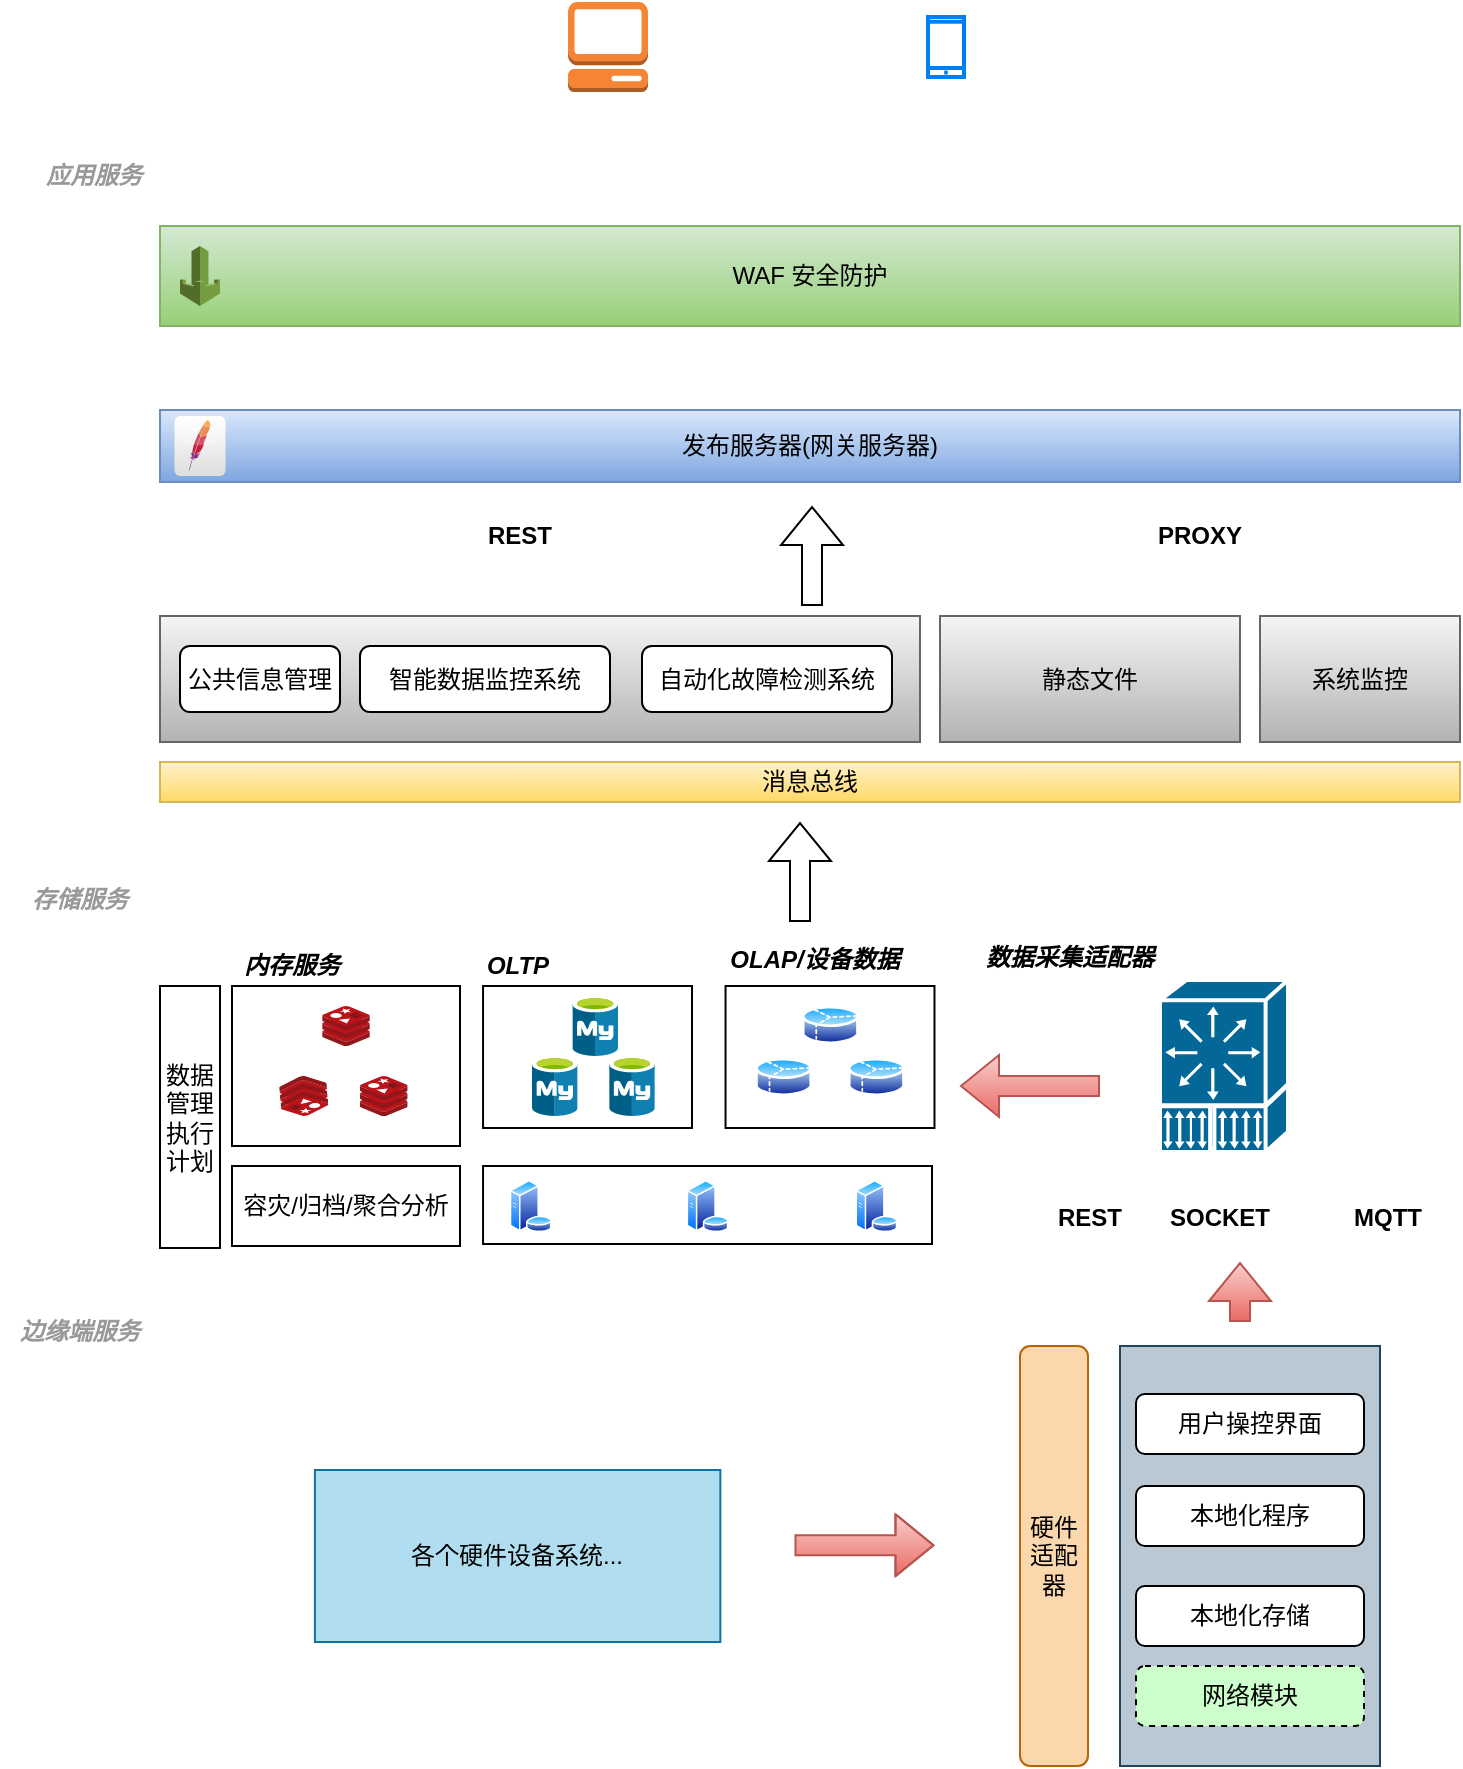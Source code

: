<mxfile version="20.2.7" type="github">
  <diagram id="LEm4nLIpw5zEL37WH-7T" name="第 1 页">
    <mxGraphModel dx="1094" dy="562" grid="1" gridSize="10" guides="1" tooltips="1" connect="1" arrows="1" fold="1" page="1" pageScale="1" pageWidth="827" pageHeight="1169" math="0" shadow="0">
      <root>
        <mxCell id="0" />
        <mxCell id="1" parent="0" />
        <mxCell id="Wt1t-0Yeev_Bzz4dzMjs-85" value="" style="rounded=0;whiteSpace=wrap;html=1;strokeColor=#23445d;fillColor=#bac8d3;" vertex="1" parent="1">
          <mxGeometry x="590" y="732" width="130" height="210" as="geometry" />
        </mxCell>
        <mxCell id="Wt1t-0Yeev_Bzz4dzMjs-54" value="" style="rounded=0;whiteSpace=wrap;html=1;strokeColor=#000000;fillColor=#FFFFFF;" vertex="1" parent="1">
          <mxGeometry x="271.53" y="552" width="104.47" height="71" as="geometry" />
        </mxCell>
        <mxCell id="Wt1t-0Yeev_Bzz4dzMjs-52" value="" style="rounded=0;whiteSpace=wrap;html=1;strokeColor=#000000;fillColor=#FFFFFF;" vertex="1" parent="1">
          <mxGeometry x="146" y="552" width="114" height="80" as="geometry" />
        </mxCell>
        <mxCell id="Wt1t-0Yeev_Bzz4dzMjs-9" value="" style="rounded=0;whiteSpace=wrap;html=1;fillColor=#f5f5f5;gradientColor=#b3b3b3;strokeColor=#666666;" vertex="1" parent="1">
          <mxGeometry x="110" y="367" width="380" height="63" as="geometry" />
        </mxCell>
        <mxCell id="mawcjA4YxSA_-x8KglYQ-3" value="" style="html=1;verticalLabelPosition=bottom;align=center;labelBackgroundColor=#ffffff;verticalAlign=top;strokeWidth=2;strokeColor=#0080F0;shadow=0;dashed=0;shape=mxgraph.ios7.icons.smartphone;" parent="1" vertex="1">
          <mxGeometry x="494" y="67.5" width="18" height="30" as="geometry" />
        </mxCell>
        <mxCell id="mawcjA4YxSA_-x8KglYQ-5" value="" style="outlineConnect=0;dashed=0;verticalLabelPosition=bottom;verticalAlign=top;align=center;html=1;shape=mxgraph.aws3.management_console;fillColor=#F58534;gradientColor=none;" parent="1" vertex="1">
          <mxGeometry x="314" y="60" width="40" height="45" as="geometry" />
        </mxCell>
        <mxCell id="mawcjA4YxSA_-x8KglYQ-7" value="WAF 安全防护" style="rounded=0;whiteSpace=wrap;html=1;fillColor=#d5e8d4;gradientColor=#97d077;strokeColor=#82b366;" parent="1" vertex="1">
          <mxGeometry x="110" y="172" width="650" height="50" as="geometry" />
        </mxCell>
        <mxCell id="mawcjA4YxSA_-x8KglYQ-8" value="" style="outlineConnect=0;dashed=0;verticalLabelPosition=bottom;verticalAlign=top;align=center;html=1;shape=mxgraph.aws3.waf;fillColor=#759C3E;gradientColor=none;" parent="1" vertex="1">
          <mxGeometry x="120" y="182" width="20" height="30" as="geometry" />
        </mxCell>
        <mxCell id="mawcjA4YxSA_-x8KglYQ-9" value="发布服务器(网关服务器)" style="rounded=0;whiteSpace=wrap;html=1;fillColor=#dae8fc;gradientColor=#7ea6e0;strokeColor=#6c8ebf;" parent="1" vertex="1">
          <mxGeometry x="110" y="264" width="650" height="36" as="geometry" />
        </mxCell>
        <mxCell id="Wt1t-0Yeev_Bzz4dzMjs-2" value="" style="dashed=0;outlineConnect=0;html=1;align=center;labelPosition=center;verticalLabelPosition=bottom;verticalAlign=top;shape=mxgraph.webicons.apache;gradientColor=#DFDEDE" vertex="1" parent="1">
          <mxGeometry x="117.25" y="267" width="25.5" height="30" as="geometry" />
        </mxCell>
        <mxCell id="Wt1t-0Yeev_Bzz4dzMjs-3" value="公共信息管理" style="rounded=1;whiteSpace=wrap;html=1;" vertex="1" parent="1">
          <mxGeometry x="120" y="382" width="80" height="33" as="geometry" />
        </mxCell>
        <mxCell id="Wt1t-0Yeev_Bzz4dzMjs-4" value="智能数据监控系统" style="rounded=1;whiteSpace=wrap;html=1;" vertex="1" parent="1">
          <mxGeometry x="210" y="382" width="125" height="33" as="geometry" />
        </mxCell>
        <mxCell id="Wt1t-0Yeev_Bzz4dzMjs-18" value="REST" style="text;html=1;strokeColor=none;fillColor=none;align=center;verticalAlign=middle;whiteSpace=wrap;rounded=0;fontStyle=1" vertex="1" parent="1">
          <mxGeometry x="260" y="312" width="60" height="30" as="geometry" />
        </mxCell>
        <mxCell id="Wt1t-0Yeev_Bzz4dzMjs-26" value="自动化故障检测系统" style="rounded=1;whiteSpace=wrap;html=1;" vertex="1" parent="1">
          <mxGeometry x="351" y="382" width="125" height="33" as="geometry" />
        </mxCell>
        <mxCell id="Wt1t-0Yeev_Bzz4dzMjs-27" value="静态文件" style="rounded=0;whiteSpace=wrap;html=1;fillColor=#f5f5f5;gradientColor=#b3b3b3;strokeColor=#666666;" vertex="1" parent="1">
          <mxGeometry x="500" y="367" width="150" height="63" as="geometry" />
        </mxCell>
        <mxCell id="Wt1t-0Yeev_Bzz4dzMjs-28" value="系统监控" style="rounded=0;whiteSpace=wrap;html=1;fillColor=#f5f5f5;gradientColor=#b3b3b3;strokeColor=#666666;" vertex="1" parent="1">
          <mxGeometry x="660" y="367" width="100" height="63" as="geometry" />
        </mxCell>
        <mxCell id="Wt1t-0Yeev_Bzz4dzMjs-29" value="PROXY" style="text;html=1;strokeColor=none;fillColor=none;align=center;verticalAlign=middle;whiteSpace=wrap;rounded=0;fontStyle=1" vertex="1" parent="1">
          <mxGeometry x="600" y="312" width="60" height="30" as="geometry" />
        </mxCell>
        <mxCell id="Wt1t-0Yeev_Bzz4dzMjs-30" value="" style="sketch=0;aspect=fixed;html=1;points=[];align=center;image;fontSize=12;image=img/lib/mscae/Cache_Redis_Product.svg;" vertex="1" parent="1">
          <mxGeometry x="191.1" y="562" width="23.81" height="20" as="geometry" />
        </mxCell>
        <mxCell id="Wt1t-0Yeev_Bzz4dzMjs-33" value="" style="sketch=0;aspect=fixed;html=1;points=[];align=center;image;fontSize=12;image=img/lib/mscae/Azure_Database_for_MySQL_servers.svg;" vertex="1" parent="1">
          <mxGeometry x="316.2" y="557" width="22.8" height="30" as="geometry" />
        </mxCell>
        <mxCell id="Wt1t-0Yeev_Bzz4dzMjs-34" value="" style="sketch=0;aspect=fixed;html=1;points=[];align=center;image;fontSize=12;image=img/lib/mscae/Azure_Database_for_MySQL_servers.svg;" vertex="1" parent="1">
          <mxGeometry x="296" y="587" width="22.8" height="30" as="geometry" />
        </mxCell>
        <mxCell id="Wt1t-0Yeev_Bzz4dzMjs-35" value="" style="sketch=0;aspect=fixed;html=1;points=[];align=center;image;fontSize=12;image=img/lib/mscae/Azure_Database_for_MySQL_servers.svg;" vertex="1" parent="1">
          <mxGeometry x="334.6" y="587" width="22.8" height="30" as="geometry" />
        </mxCell>
        <mxCell id="Wt1t-0Yeev_Bzz4dzMjs-40" value="" style="sketch=0;aspect=fixed;html=1;points=[];align=center;image;fontSize=12;image=img/lib/mscae/Cache_Redis_Product.svg;direction=west;rotation=-5;" vertex="1" parent="1">
          <mxGeometry x="170" y="597" width="23.81" height="20" as="geometry" />
        </mxCell>
        <mxCell id="Wt1t-0Yeev_Bzz4dzMjs-41" value="" style="sketch=0;aspect=fixed;html=1;points=[];align=center;image;fontSize=12;image=img/lib/mscae/Cache_Redis_Product.svg;" vertex="1" parent="1">
          <mxGeometry x="210" y="597" width="23.81" height="20" as="geometry" />
        </mxCell>
        <mxCell id="Wt1t-0Yeev_Bzz4dzMjs-53" value="内存服务" style="text;html=1;strokeColor=none;fillColor=none;align=center;verticalAlign=middle;whiteSpace=wrap;rounded=0;fontStyle=3" vertex="1" parent="1">
          <mxGeometry x="146" y="527" width="60" height="30" as="geometry" />
        </mxCell>
        <mxCell id="Wt1t-0Yeev_Bzz4dzMjs-55" value="OLTP" style="text;html=1;strokeColor=none;fillColor=none;align=center;verticalAlign=middle;whiteSpace=wrap;rounded=0;fontStyle=3" vertex="1" parent="1">
          <mxGeometry x="258.8" y="527" width="60" height="30" as="geometry" />
        </mxCell>
        <mxCell id="Wt1t-0Yeev_Bzz4dzMjs-56" value="" style="rounded=0;whiteSpace=wrap;html=1;strokeColor=#000000;fillColor=#FFFFFF;" vertex="1" parent="1">
          <mxGeometry x="392.77" y="552" width="104.47" height="71" as="geometry" />
        </mxCell>
        <mxCell id="Wt1t-0Yeev_Bzz4dzMjs-57" value="OLAP/设备数据" style="text;html=1;strokeColor=none;fillColor=none;align=center;verticalAlign=middle;whiteSpace=wrap;rounded=0;fontStyle=3" vertex="1" parent="1">
          <mxGeometry x="390.17" y="526" width="95" height="26" as="geometry" />
        </mxCell>
        <mxCell id="Wt1t-0Yeev_Bzz4dzMjs-58" value="" style="aspect=fixed;perimeter=ellipsePerimeter;html=1;align=center;shadow=0;dashed=0;spacingTop=3;image;image=img/lib/active_directory/database_partition_3.svg;strokeColor=#000000;fillColor=#FFFFFF;" vertex="1" parent="1">
          <mxGeometry x="431" y="561" width="28.38" height="21" as="geometry" />
        </mxCell>
        <mxCell id="Wt1t-0Yeev_Bzz4dzMjs-59" value="" style="aspect=fixed;perimeter=ellipsePerimeter;html=1;align=center;shadow=0;dashed=0;spacingTop=3;image;image=img/lib/active_directory/database_partition_3.svg;strokeColor=#000000;fillColor=#FFFFFF;" vertex="1" parent="1">
          <mxGeometry x="407.62" y="587" width="28.38" height="21" as="geometry" />
        </mxCell>
        <mxCell id="Wt1t-0Yeev_Bzz4dzMjs-60" value="" style="aspect=fixed;perimeter=ellipsePerimeter;html=1;align=center;shadow=0;dashed=0;spacingTop=3;image;image=img/lib/active_directory/database_partition_3.svg;strokeColor=#000000;fillColor=#FFFFFF;" vertex="1" parent="1">
          <mxGeometry x="454" y="587" width="28.38" height="21" as="geometry" />
        </mxCell>
        <mxCell id="Wt1t-0Yeev_Bzz4dzMjs-61" value="" style="rounded=0;whiteSpace=wrap;html=1;strokeColor=#000000;fillColor=#FFFFFF;" vertex="1" parent="1">
          <mxGeometry x="271.53" y="642" width="224.47" height="39" as="geometry" />
        </mxCell>
        <mxCell id="Wt1t-0Yeev_Bzz4dzMjs-62" value="" style="aspect=fixed;perimeter=ellipsePerimeter;html=1;align=center;shadow=0;dashed=0;spacingTop=3;image;image=img/lib/active_directory/database_server.svg;strokeColor=#000000;fillColor=#FFFFFF;" vertex="1" parent="1">
          <mxGeometry x="284.68" y="649" width="21.32" height="26" as="geometry" />
        </mxCell>
        <mxCell id="Wt1t-0Yeev_Bzz4dzMjs-63" value="" style="aspect=fixed;perimeter=ellipsePerimeter;html=1;align=center;shadow=0;dashed=0;spacingTop=3;image;image=img/lib/active_directory/database_server.svg;strokeColor=#000000;fillColor=#FFFFFF;" vertex="1" parent="1">
          <mxGeometry x="373.1" y="649" width="21.32" height="26" as="geometry" />
        </mxCell>
        <mxCell id="Wt1t-0Yeev_Bzz4dzMjs-64" value="" style="aspect=fixed;perimeter=ellipsePerimeter;html=1;align=center;shadow=0;dashed=0;spacingTop=3;image;image=img/lib/active_directory/database_server.svg;strokeColor=#000000;fillColor=#FFFFFF;" vertex="1" parent="1">
          <mxGeometry x="457.53" y="649" width="21.32" height="26" as="geometry" />
        </mxCell>
        <mxCell id="Wt1t-0Yeev_Bzz4dzMjs-65" value="数据管理执行计划" style="rounded=0;whiteSpace=wrap;html=1;strokeColor=#000000;fillColor=#FFFFFF;fontStyle=0" vertex="1" parent="1">
          <mxGeometry x="110" y="552" width="30" height="131" as="geometry" />
        </mxCell>
        <mxCell id="Wt1t-0Yeev_Bzz4dzMjs-67" value="容灾/归档/聚合分析" style="rounded=0;whiteSpace=wrap;html=1;strokeColor=#000000;fillColor=#FFFFFF;fontStyle=0" vertex="1" parent="1">
          <mxGeometry x="146" y="642" width="114" height="40" as="geometry" />
        </mxCell>
        <mxCell id="Wt1t-0Yeev_Bzz4dzMjs-68" value="" style="shape=mxgraph.cisco.computers_and_peripherals.pc_adapter_card;html=1;pointerEvents=1;dashed=0;fillColor=#036897;strokeColor=#ffffff;strokeWidth=2;verticalLabelPosition=bottom;verticalAlign=top;align=center;outlineConnect=0;" vertex="1" parent="1">
          <mxGeometry x="610" y="549" width="64" height="86" as="geometry" />
        </mxCell>
        <mxCell id="Wt1t-0Yeev_Bzz4dzMjs-69" value="数据采集适配器" style="text;html=1;strokeColor=none;fillColor=none;align=center;verticalAlign=middle;whiteSpace=wrap;rounded=0;fontStyle=3" vertex="1" parent="1">
          <mxGeometry x="520" y="524" width="90" height="28" as="geometry" />
        </mxCell>
        <mxCell id="Wt1t-0Yeev_Bzz4dzMjs-70" value="REST" style="text;html=1;strokeColor=none;fillColor=none;align=center;verticalAlign=middle;whiteSpace=wrap;rounded=0;fontStyle=1" vertex="1" parent="1">
          <mxGeometry x="545" y="653" width="60" height="30" as="geometry" />
        </mxCell>
        <mxCell id="Wt1t-0Yeev_Bzz4dzMjs-71" value="SOCKET" style="text;html=1;strokeColor=none;fillColor=none;align=center;verticalAlign=middle;whiteSpace=wrap;rounded=0;fontStyle=1" vertex="1" parent="1">
          <mxGeometry x="610" y="653" width="60" height="30" as="geometry" />
        </mxCell>
        <mxCell id="Wt1t-0Yeev_Bzz4dzMjs-72" value="MQTT" style="text;html=1;strokeColor=none;fillColor=none;align=center;verticalAlign=middle;whiteSpace=wrap;rounded=0;fontStyle=1" vertex="1" parent="1">
          <mxGeometry x="694" y="653" width="60" height="30" as="geometry" />
        </mxCell>
        <mxCell id="Wt1t-0Yeev_Bzz4dzMjs-81" value="用户操控界面" style="rounded=1;whiteSpace=wrap;html=1;strokeColor=#000000;fillColor=#FFFFFF;" vertex="1" parent="1">
          <mxGeometry x="598" y="756" width="114" height="30" as="geometry" />
        </mxCell>
        <mxCell id="Wt1t-0Yeev_Bzz4dzMjs-82" value="本地化程序" style="rounded=1;whiteSpace=wrap;html=1;strokeColor=#000000;fillColor=#FFFFFF;" vertex="1" parent="1">
          <mxGeometry x="598" y="802" width="114" height="30" as="geometry" />
        </mxCell>
        <mxCell id="Wt1t-0Yeev_Bzz4dzMjs-83" value="本地化存储" style="rounded=1;whiteSpace=wrap;html=1;strokeColor=#000000;fillColor=#FFFFFF;" vertex="1" parent="1">
          <mxGeometry x="598" y="852" width="114" height="30" as="geometry" />
        </mxCell>
        <mxCell id="Wt1t-0Yeev_Bzz4dzMjs-91" value="网络模块" style="rounded=1;whiteSpace=wrap;html=1;strokeColor=#000000;fillColor=#CCFFCC;dashed=1;" vertex="1" parent="1">
          <mxGeometry x="598" y="892" width="114" height="30" as="geometry" />
        </mxCell>
        <mxCell id="Wt1t-0Yeev_Bzz4dzMjs-92" value="各个硬件设备系统..." style="rounded=0;whiteSpace=wrap;html=1;strokeColor=#10739e;fillColor=#b1ddf0;" vertex="1" parent="1">
          <mxGeometry x="187.44" y="794" width="202.73" height="86" as="geometry" />
        </mxCell>
        <mxCell id="Wt1t-0Yeev_Bzz4dzMjs-98" value="" style="shape=flexArrow;endArrow=classic;html=1;rounded=0;fillColor=#f8cecc;gradientColor=#ea6b66;strokeColor=#b85450;" edge="1" parent="1">
          <mxGeometry width="50" height="50" relative="1" as="geometry">
            <mxPoint x="650" y="720" as="sourcePoint" />
            <mxPoint x="650" y="690" as="targetPoint" />
          </mxGeometry>
        </mxCell>
        <mxCell id="Wt1t-0Yeev_Bzz4dzMjs-101" value="" style="shape=flexArrow;endArrow=classic;html=1;rounded=0;fillColor=#f8cecc;gradientColor=#ea6b66;strokeColor=#b85450;" edge="1" parent="1">
          <mxGeometry width="50" height="50" relative="1" as="geometry">
            <mxPoint x="427.24" y="831.62" as="sourcePoint" />
            <mxPoint x="497.24" y="831.62" as="targetPoint" />
            <Array as="points">
              <mxPoint x="457.24" y="831.62" />
            </Array>
          </mxGeometry>
        </mxCell>
        <mxCell id="Wt1t-0Yeev_Bzz4dzMjs-102" value="硬件适配器" style="rounded=1;whiteSpace=wrap;html=1;strokeColor=#b46504;fillColor=#fad7ac;" vertex="1" parent="1">
          <mxGeometry x="540" y="732" width="34" height="210" as="geometry" />
        </mxCell>
        <mxCell id="Wt1t-0Yeev_Bzz4dzMjs-104" value="" style="shape=flexArrow;endArrow=classic;html=1;rounded=0;fillColor=#f8cecc;gradientColor=#ea6b66;strokeColor=#b85450;" edge="1" parent="1">
          <mxGeometry width="50" height="50" relative="1" as="geometry">
            <mxPoint x="580" y="602" as="sourcePoint" />
            <mxPoint x="510" y="602" as="targetPoint" />
          </mxGeometry>
        </mxCell>
        <mxCell id="Wt1t-0Yeev_Bzz4dzMjs-112" value="消息总线" style="rounded=0;whiteSpace=wrap;html=1;fillColor=#fff2cc;gradientColor=#ffd966;strokeColor=#d6b656;" vertex="1" parent="1">
          <mxGeometry x="110" y="440" width="650" height="20" as="geometry" />
        </mxCell>
        <mxCell id="Wt1t-0Yeev_Bzz4dzMjs-114" value="边缘端服务" style="text;html=1;strokeColor=none;fillColor=none;align=center;verticalAlign=middle;whiteSpace=wrap;rounded=0;fontStyle=3;fontColor=#999999;" vertex="1" parent="1">
          <mxGeometry x="30" y="710" width="80" height="30" as="geometry" />
        </mxCell>
        <mxCell id="Wt1t-0Yeev_Bzz4dzMjs-115" value="存储服务" style="text;html=1;strokeColor=none;fillColor=none;align=center;verticalAlign=middle;whiteSpace=wrap;rounded=0;fontStyle=3;fontColor=#999999;" vertex="1" parent="1">
          <mxGeometry x="30" y="494" width="80" height="30" as="geometry" />
        </mxCell>
        <mxCell id="Wt1t-0Yeev_Bzz4dzMjs-116" value="应用服务" style="text;html=1;strokeColor=none;fillColor=none;align=center;verticalAlign=middle;whiteSpace=wrap;rounded=0;fontStyle=3;fontColor=#999999;" vertex="1" parent="1">
          <mxGeometry x="37.25" y="132" width="80" height="30" as="geometry" />
        </mxCell>
        <mxCell id="Wt1t-0Yeev_Bzz4dzMjs-117" value="" style="shape=flexArrow;endArrow=classic;html=1;rounded=0;fontColor=#999999;" edge="1" parent="1">
          <mxGeometry width="50" height="50" relative="1" as="geometry">
            <mxPoint x="430" y="520" as="sourcePoint" />
            <mxPoint x="430" y="470" as="targetPoint" />
          </mxGeometry>
        </mxCell>
        <mxCell id="Wt1t-0Yeev_Bzz4dzMjs-118" value="" style="shape=flexArrow;endArrow=classic;html=1;rounded=0;fontColor=#999999;" edge="1" parent="1">
          <mxGeometry width="50" height="50" relative="1" as="geometry">
            <mxPoint x="436" y="362" as="sourcePoint" />
            <mxPoint x="436" y="312" as="targetPoint" />
          </mxGeometry>
        </mxCell>
      </root>
    </mxGraphModel>
  </diagram>
</mxfile>
